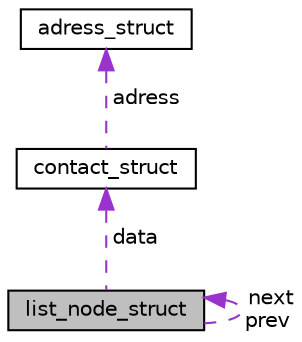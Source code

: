 digraph "list_node_struct"
{
 // LATEX_PDF_SIZE
  edge [fontname="Helvetica",fontsize="10",labelfontname="Helvetica",labelfontsize="10"];
  node [fontname="Helvetica",fontsize="10",shape=record];
  Node1 [label="list_node_struct",height=0.2,width=0.4,color="black", fillcolor="grey75", style="filled", fontcolor="black",tooltip="typ struktury opisujące pojedyńczy elemnt listy dynamicznej ksiązki telefonicznej"];
  Node2 -> Node1 [dir="back",color="darkorchid3",fontsize="10",style="dashed",label=" data" ,fontname="Helvetica"];
  Node2 [label="contact_struct",height=0.2,width=0.4,color="black", fillcolor="white", style="filled",URL="$structcontact__struct.html",tooltip="struktura pojedyńczego wpisusu w książće telefoniczej"];
  Node3 -> Node2 [dir="back",color="darkorchid3",fontsize="10",style="dashed",label=" adress" ,fontname="Helvetica"];
  Node3 [label="adress_struct",height=0.2,width=0.4,color="black", fillcolor="white", style="filled",URL="$structadress__struct.html",tooltip="struktura zawierająća dane o adresie danej osoby"];
  Node1 -> Node1 [dir="back",color="darkorchid3",fontsize="10",style="dashed",label=" next\nprev" ,fontname="Helvetica"];
}
